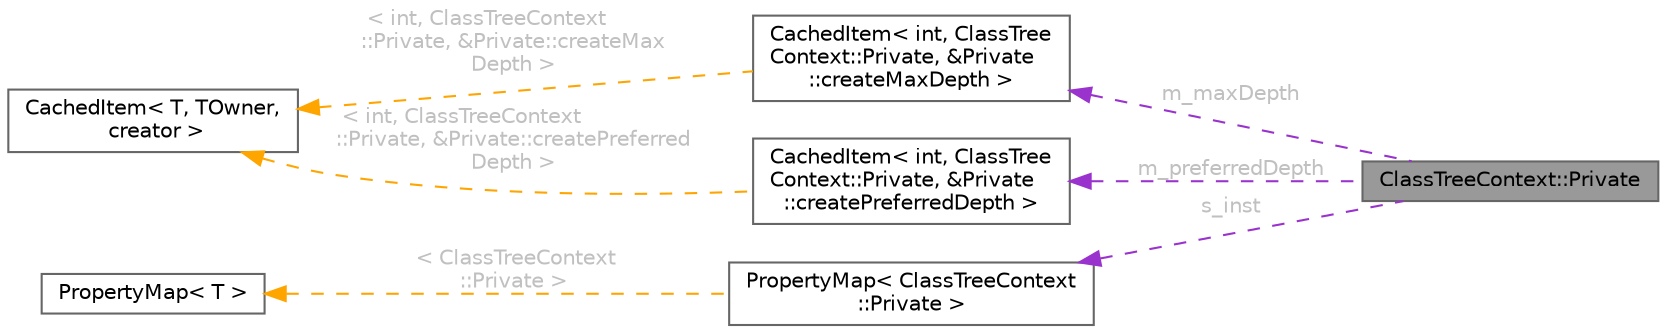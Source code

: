 digraph "ClassTreeContext::Private"
{
 // INTERACTIVE_SVG=YES
 // LATEX_PDF_SIZE
  bgcolor="transparent";
  edge [fontname=Helvetica,fontsize=10,labelfontname=Helvetica,labelfontsize=10];
  node [fontname=Helvetica,fontsize=10,shape=box,height=0.2,width=0.4];
  rankdir="LR";
  Node1 [label="ClassTreeContext::Private",height=0.2,width=0.4,color="gray40", fillcolor="grey60", style="filled", fontcolor="black",tooltip=" "];
  Node2 -> Node1 [dir="back",color="darkorchid3",style="dashed",label=" m_maxDepth",fontcolor="grey" ];
  Node2 [label="CachedItem\< int, ClassTree\lContext::Private, &Private\l::createMaxDepth \>",height=0.2,width=0.4,color="gray40", fillcolor="white", style="filled",URL="$d7/dc1/class_cached_item.html",tooltip=" "];
  Node3 -> Node2 [dir="back",color="orange",style="dashed",label=" \< int, ClassTreeContext\l::Private, &Private::createMax\lDepth \>",fontcolor="grey" ];
  Node3 [label="CachedItem\< T, TOwner,\l creator \>",height=0.2,width=0.4,color="gray40", fillcolor="white", style="filled",URL="$d7/dc1/class_cached_item.html",tooltip="Wrapper for data that needs to be cached."];
  Node4 -> Node1 [dir="back",color="darkorchid3",style="dashed",label=" m_preferredDepth",fontcolor="grey" ];
  Node4 [label="CachedItem\< int, ClassTree\lContext::Private, &Private\l::createPreferredDepth \>",height=0.2,width=0.4,color="gray40", fillcolor="white", style="filled",URL="$d7/dc1/class_cached_item.html",tooltip=" "];
  Node3 -> Node4 [dir="back",color="orange",style="dashed",label=" \< int, ClassTreeContext\l::Private, &Private::createPreferred\lDepth \>",fontcolor="grey" ];
  Node5 -> Node1 [dir="back",color="darkorchid3",style="dashed",label=" s_inst",fontcolor="grey" ];
  Node5 [label="PropertyMap\< ClassTreeContext\l::Private \>",height=0.2,width=0.4,color="gray40", fillcolor="white", style="filled",URL="$d5/dbf/class_property_map.html",tooltip=" "];
  Node6 -> Node5 [dir="back",color="orange",style="dashed",label=" \< ClassTreeContext\l::Private \>",fontcolor="grey" ];
  Node6 [label="PropertyMap\< T \>",height=0.2,width=0.4,color="gray40", fillcolor="white", style="filled",URL="$d5/dbf/class_property_map.html",tooltip="Class representing a mapping of properties and the corresponding getter function."];
}
